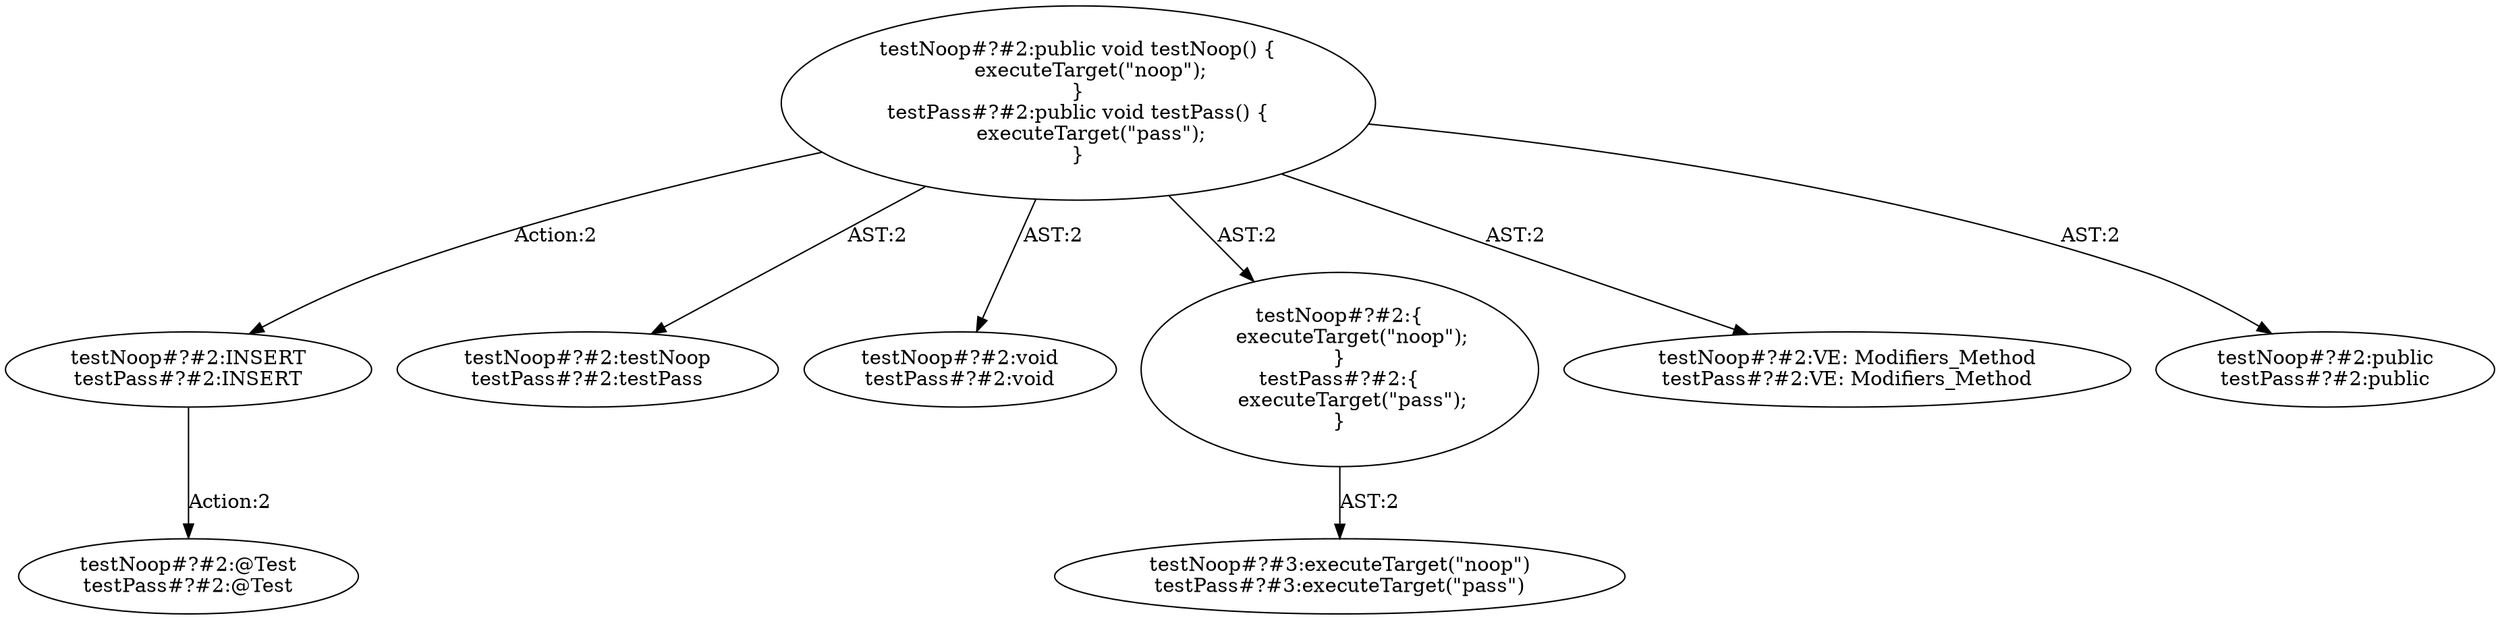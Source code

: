digraph "Pattern" {
0 [label="testNoop#?#2:INSERT
testPass#?#2:INSERT" shape=ellipse]
1 [label="testNoop#?#2:public void testNoop() \{
    executeTarget(\"noop\");
\}
testPass#?#2:public void testPass() \{
    executeTarget(\"pass\");
\}" shape=ellipse]
2 [label="testNoop#?#2:testNoop
testPass#?#2:testPass" shape=ellipse]
3 [label="testNoop#?#2:void
testPass#?#2:void" shape=ellipse]
4 [label="testNoop#?#2:\{
    executeTarget(\"noop\");
\}
testPass#?#2:\{
    executeTarget(\"pass\");
\}" shape=ellipse]
5 [label="testNoop#?#3:executeTarget(\"noop\")
testPass#?#3:executeTarget(\"pass\")" shape=ellipse]
6 [label="testNoop#?#2:VE: Modifiers_Method
testPass#?#2:VE: Modifiers_Method" shape=ellipse]
7 [label="testNoop#?#2:public
testPass#?#2:public" shape=ellipse]
8 [label="testNoop#?#2:@Test
testPass#?#2:@Test" shape=ellipse]
0 -> 8 [label="Action:2"];
1 -> 0 [label="Action:2"];
1 -> 2 [label="AST:2"];
1 -> 3 [label="AST:2"];
1 -> 4 [label="AST:2"];
1 -> 6 [label="AST:2"];
1 -> 7 [label="AST:2"];
4 -> 5 [label="AST:2"];
}